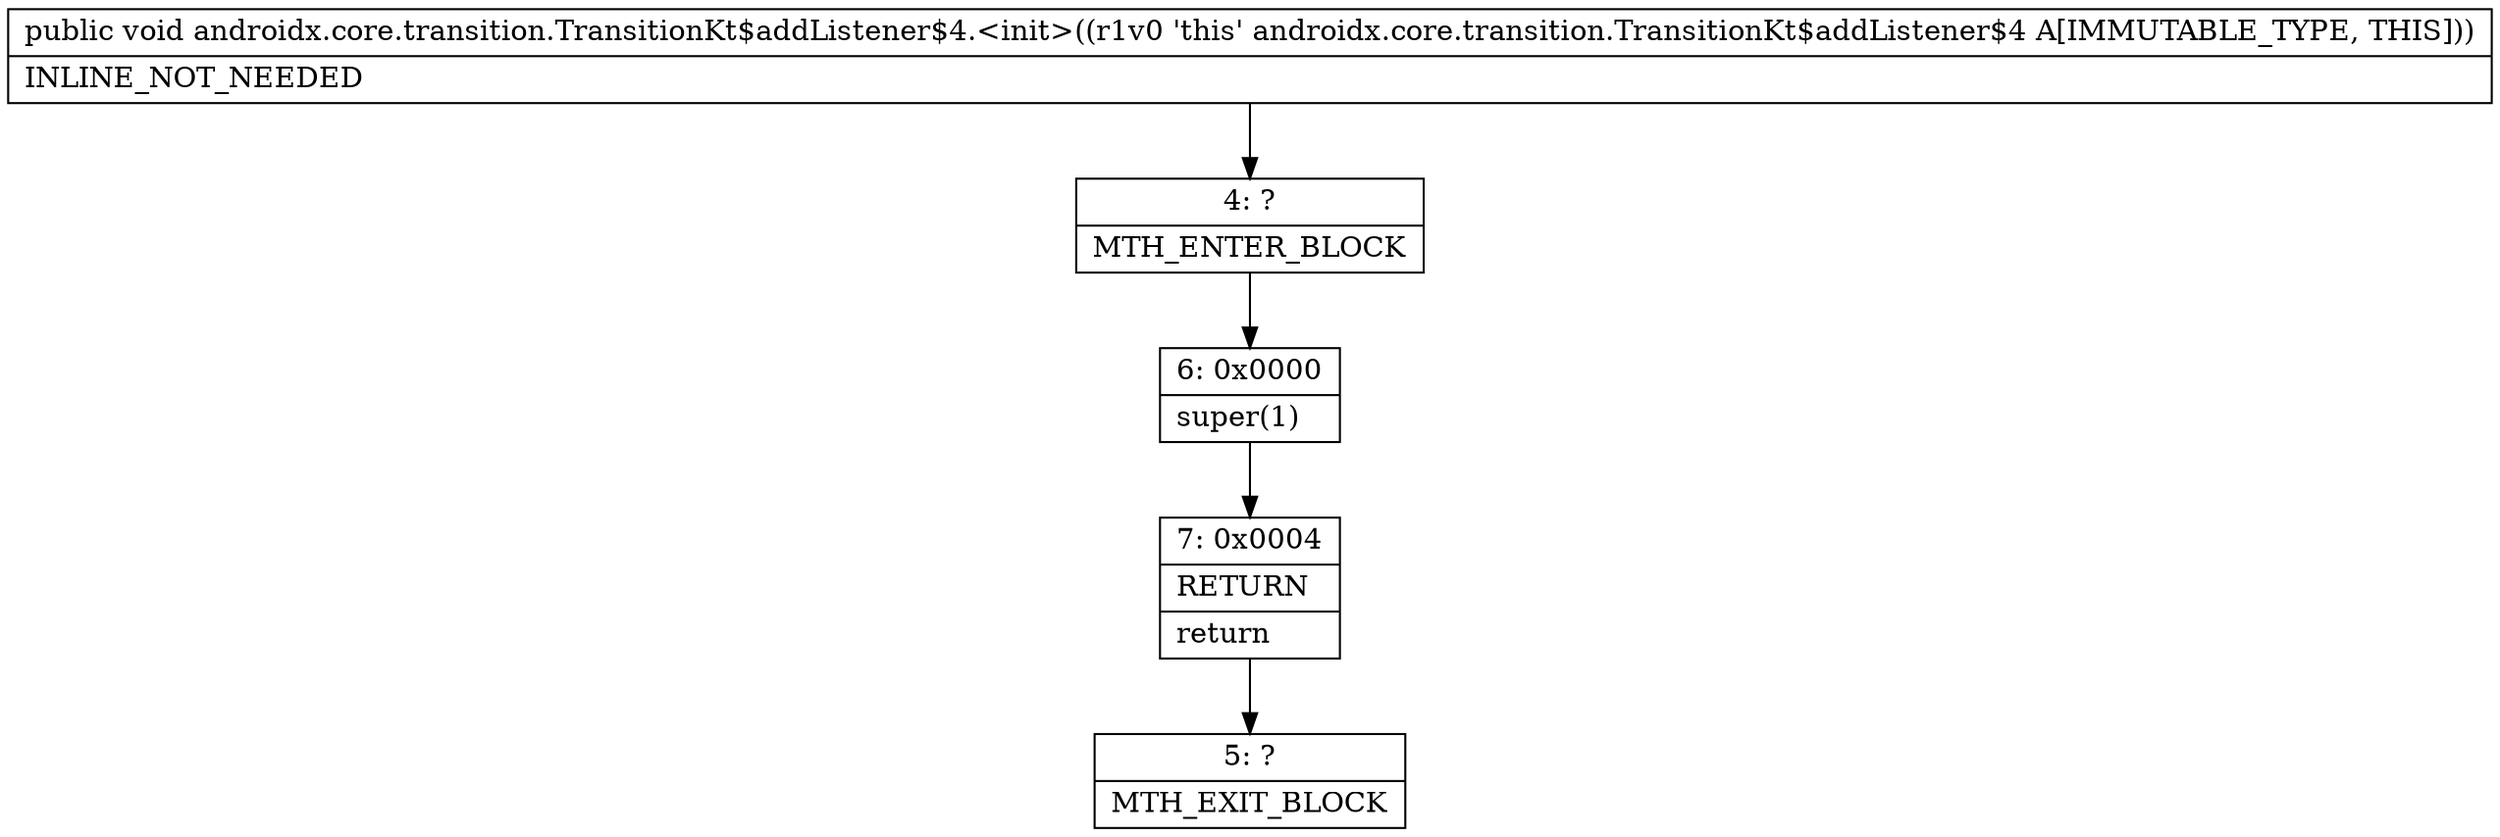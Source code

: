 digraph "CFG forandroidx.core.transition.TransitionKt$addListener$4.\<init\>()V" {
Node_4 [shape=record,label="{4\:\ ?|MTH_ENTER_BLOCK\l}"];
Node_6 [shape=record,label="{6\:\ 0x0000|super(1)\l}"];
Node_7 [shape=record,label="{7\:\ 0x0004|RETURN\l|return\l}"];
Node_5 [shape=record,label="{5\:\ ?|MTH_EXIT_BLOCK\l}"];
MethodNode[shape=record,label="{public void androidx.core.transition.TransitionKt$addListener$4.\<init\>((r1v0 'this' androidx.core.transition.TransitionKt$addListener$4 A[IMMUTABLE_TYPE, THIS]))  | INLINE_NOT_NEEDED\l}"];
MethodNode -> Node_4;Node_4 -> Node_6;
Node_6 -> Node_7;
Node_7 -> Node_5;
}


